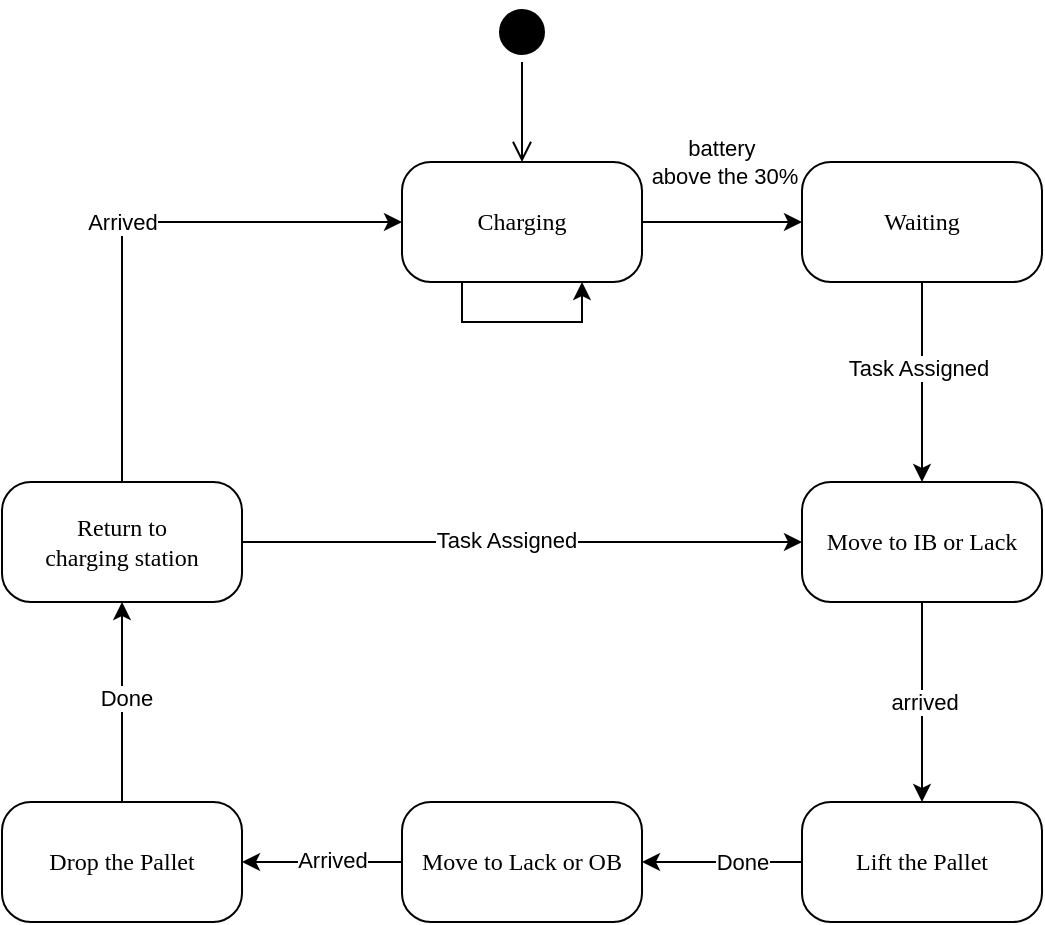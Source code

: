 <mxfile version="24.5.3" type="device">
  <diagram name="Page-1" id="58cdce13-f638-feb5-8d6f-7d28b1aa9fa0">
    <mxGraphModel dx="989" dy="581" grid="1" gridSize="10" guides="1" tooltips="1" connect="1" arrows="1" fold="1" page="1" pageScale="1" pageWidth="1100" pageHeight="850" background="none" math="0" shadow="0">
      <root>
        <mxCell id="0" />
        <mxCell id="1" parent="0" />
        <mxCell id="382b91b5511bd0f7-1" value="" style="ellipse;html=1;shape=startState;fillColor=#000000;strokeColor=#000000;rounded=1;shadow=0;comic=0;labelBackgroundColor=none;fontFamily=Verdana;fontSize=12;fontColor=#000000;align=center;direction=south;" parent="1" vertex="1">
          <mxGeometry x="365" y="60" width="30" height="30" as="geometry" />
        </mxCell>
        <mxCell id="-fx093ncS0PglkyHCJIT-4" value="" style="edgeStyle=orthogonalEdgeStyle;rounded=0;orthogonalLoop=1;jettySize=auto;html=1;" edge="1" parent="1" source="382b91b5511bd0f7-6" target="-fx093ncS0PglkyHCJIT-3">
          <mxGeometry relative="1" as="geometry" />
        </mxCell>
        <mxCell id="-fx093ncS0PglkyHCJIT-21" value="battery&amp;nbsp;&lt;div&gt;above the 30%&lt;/div&gt;" style="edgeLabel;html=1;align=center;verticalAlign=middle;resizable=0;points=[];" vertex="1" connectable="0" parent="-fx093ncS0PglkyHCJIT-4">
          <mxGeometry x="0.034" y="3" relative="1" as="geometry">
            <mxPoint x="-1" y="-27" as="offset" />
          </mxGeometry>
        </mxCell>
        <mxCell id="382b91b5511bd0f7-6" value="Charging" style="rounded=1;whiteSpace=wrap;html=1;arcSize=24;fillColor=#FFFFFF;strokeColor=#000000;shadow=0;comic=0;labelBackgroundColor=none;fontFamily=Verdana;fontSize=12;fontColor=#000000;align=center;" parent="1" vertex="1">
          <mxGeometry x="320" y="140" width="120" height="60" as="geometry" />
        </mxCell>
        <mxCell id="2a3bc250acf0617d-9" style="edgeStyle=orthogonalEdgeStyle;html=1;labelBackgroundColor=none;endArrow=open;endSize=8;strokeColor=#000000;fontFamily=Verdana;fontSize=12;align=left;" parent="1" source="382b91b5511bd0f7-1" target="382b91b5511bd0f7-6" edge="1">
          <mxGeometry relative="1" as="geometry" />
        </mxCell>
        <mxCell id="-fx093ncS0PglkyHCJIT-7" value="" style="edgeStyle=orthogonalEdgeStyle;rounded=0;orthogonalLoop=1;jettySize=auto;html=1;entryX=0.5;entryY=1;entryDx=0;entryDy=0;" edge="1" parent="1" source="-fx093ncS0PglkyHCJIT-3" target="-fx093ncS0PglkyHCJIT-8">
          <mxGeometry relative="1" as="geometry">
            <mxPoint x="580" y="260" as="targetPoint" />
          </mxGeometry>
        </mxCell>
        <mxCell id="-fx093ncS0PglkyHCJIT-22" value="Task Assigned" style="edgeLabel;html=1;align=center;verticalAlign=middle;resizable=0;points=[];" vertex="1" connectable="0" parent="-fx093ncS0PglkyHCJIT-7">
          <mxGeometry x="-0.151" y="-2" relative="1" as="geometry">
            <mxPoint as="offset" />
          </mxGeometry>
        </mxCell>
        <mxCell id="-fx093ncS0PglkyHCJIT-3" value="Waiting" style="whiteSpace=wrap;html=1;fontFamily=Verdana;fillColor=#FFFFFF;strokeColor=#000000;fontColor=#000000;rounded=1;arcSize=24;shadow=0;comic=0;labelBackgroundColor=none;" vertex="1" parent="1">
          <mxGeometry x="520" y="140" width="120" height="60" as="geometry" />
        </mxCell>
        <mxCell id="-fx093ncS0PglkyHCJIT-11" value="" style="edgeStyle=orthogonalEdgeStyle;rounded=0;orthogonalLoop=1;jettySize=auto;html=1;" edge="1" parent="1" source="-fx093ncS0PglkyHCJIT-8" target="-fx093ncS0PglkyHCJIT-10">
          <mxGeometry relative="1" as="geometry" />
        </mxCell>
        <mxCell id="-fx093ncS0PglkyHCJIT-23" value="arrived" style="edgeLabel;html=1;align=center;verticalAlign=middle;resizable=0;points=[];" vertex="1" connectable="0" parent="-fx093ncS0PglkyHCJIT-11">
          <mxGeometry x="-0.013" y="1" relative="1" as="geometry">
            <mxPoint as="offset" />
          </mxGeometry>
        </mxCell>
        <mxCell id="-fx093ncS0PglkyHCJIT-8" value="Move to IB or Lack" style="whiteSpace=wrap;html=1;fontFamily=Verdana;fillColor=#FFFFFF;strokeColor=#000000;fontColor=#000000;rounded=1;arcSize=24;shadow=0;comic=0;labelBackgroundColor=none;flipV=0;direction=west;" vertex="1" parent="1">
          <mxGeometry x="520" y="300" width="120" height="60" as="geometry" />
        </mxCell>
        <mxCell id="-fx093ncS0PglkyHCJIT-13" value="" style="edgeStyle=orthogonalEdgeStyle;rounded=0;orthogonalLoop=1;jettySize=auto;html=1;" edge="1" parent="1" source="-fx093ncS0PglkyHCJIT-10" target="-fx093ncS0PglkyHCJIT-12">
          <mxGeometry relative="1" as="geometry" />
        </mxCell>
        <mxCell id="-fx093ncS0PglkyHCJIT-25" value="Done" style="edgeLabel;html=1;align=center;verticalAlign=middle;resizable=0;points=[];" vertex="1" connectable="0" parent="-fx093ncS0PglkyHCJIT-13">
          <mxGeometry x="-0.24" relative="1" as="geometry">
            <mxPoint as="offset" />
          </mxGeometry>
        </mxCell>
        <mxCell id="-fx093ncS0PglkyHCJIT-10" value="Lift the Pallet" style="whiteSpace=wrap;html=1;fontFamily=Verdana;fillColor=#FFFFFF;strokeColor=#000000;fontColor=#000000;rounded=1;arcSize=24;shadow=0;comic=0;labelBackgroundColor=none;flipV=0;direction=west;" vertex="1" parent="1">
          <mxGeometry x="520" y="460" width="120" height="60" as="geometry" />
        </mxCell>
        <mxCell id="-fx093ncS0PglkyHCJIT-15" value="" style="edgeStyle=orthogonalEdgeStyle;rounded=0;orthogonalLoop=1;jettySize=auto;html=1;" edge="1" parent="1" source="-fx093ncS0PglkyHCJIT-12" target="-fx093ncS0PglkyHCJIT-14">
          <mxGeometry relative="1" as="geometry" />
        </mxCell>
        <mxCell id="-fx093ncS0PglkyHCJIT-28" value="Arrived" style="edgeLabel;html=1;align=center;verticalAlign=middle;resizable=0;points=[];" vertex="1" connectable="0" parent="-fx093ncS0PglkyHCJIT-15">
          <mxGeometry x="-0.12" y="-1" relative="1" as="geometry">
            <mxPoint as="offset" />
          </mxGeometry>
        </mxCell>
        <mxCell id="-fx093ncS0PglkyHCJIT-12" value="Move to Lack or OB" style="whiteSpace=wrap;html=1;fontFamily=Verdana;fillColor=#FFFFFF;strokeColor=#000000;fontColor=#000000;rounded=1;arcSize=24;shadow=0;comic=0;labelBackgroundColor=none;flipV=0;direction=west;" vertex="1" parent="1">
          <mxGeometry x="320" y="460" width="120" height="60" as="geometry" />
        </mxCell>
        <mxCell id="-fx093ncS0PglkyHCJIT-17" value="" style="edgeStyle=orthogonalEdgeStyle;rounded=0;orthogonalLoop=1;jettySize=auto;html=1;" edge="1" parent="1" source="-fx093ncS0PglkyHCJIT-14" target="-fx093ncS0PglkyHCJIT-16">
          <mxGeometry relative="1" as="geometry" />
        </mxCell>
        <mxCell id="-fx093ncS0PglkyHCJIT-29" value="Done" style="edgeLabel;html=1;align=center;verticalAlign=middle;resizable=0;points=[];" vertex="1" connectable="0" parent="-fx093ncS0PglkyHCJIT-17">
          <mxGeometry x="0.054" y="-2" relative="1" as="geometry">
            <mxPoint as="offset" />
          </mxGeometry>
        </mxCell>
        <mxCell id="-fx093ncS0PglkyHCJIT-14" value="Drop the Pallet" style="whiteSpace=wrap;html=1;fontFamily=Verdana;fillColor=#FFFFFF;strokeColor=#000000;fontColor=#000000;rounded=1;arcSize=24;shadow=0;comic=0;labelBackgroundColor=none;flipV=1;direction=west;" vertex="1" parent="1">
          <mxGeometry x="120" y="460" width="120" height="60" as="geometry" />
        </mxCell>
        <mxCell id="-fx093ncS0PglkyHCJIT-18" style="edgeStyle=orthogonalEdgeStyle;rounded=0;orthogonalLoop=1;jettySize=auto;html=1;entryX=0;entryY=0.5;entryDx=0;entryDy=0;" edge="1" parent="1" source="-fx093ncS0PglkyHCJIT-16" target="382b91b5511bd0f7-6">
          <mxGeometry relative="1" as="geometry">
            <Array as="points">
              <mxPoint x="180" y="170" />
            </Array>
          </mxGeometry>
        </mxCell>
        <mxCell id="-fx093ncS0PglkyHCJIT-31" value="Arrived" style="edgeLabel;html=1;align=center;verticalAlign=middle;resizable=0;points=[];" vertex="1" connectable="0" parent="-fx093ncS0PglkyHCJIT-18">
          <mxGeometry x="-0.052" y="-1" relative="1" as="geometry">
            <mxPoint x="-1" y="-2" as="offset" />
          </mxGeometry>
        </mxCell>
        <mxCell id="-fx093ncS0PglkyHCJIT-19" style="edgeStyle=orthogonalEdgeStyle;rounded=0;orthogonalLoop=1;jettySize=auto;html=1;" edge="1" parent="1" source="-fx093ncS0PglkyHCJIT-16" target="-fx093ncS0PglkyHCJIT-8">
          <mxGeometry relative="1" as="geometry">
            <mxPoint x="520.0" y="330.0" as="targetPoint" />
            <Array as="points" />
          </mxGeometry>
        </mxCell>
        <mxCell id="-fx093ncS0PglkyHCJIT-30" value="Task Assigned" style="edgeLabel;html=1;align=center;verticalAlign=middle;resizable=0;points=[];" vertex="1" connectable="0" parent="-fx093ncS0PglkyHCJIT-19">
          <mxGeometry x="-0.059" y="1" relative="1" as="geometry">
            <mxPoint as="offset" />
          </mxGeometry>
        </mxCell>
        <mxCell id="-fx093ncS0PglkyHCJIT-16" value="Return to&lt;div&gt;charging station&lt;/div&gt;" style="whiteSpace=wrap;html=1;fontFamily=Verdana;fillColor=#FFFFFF;strokeColor=#000000;fontColor=#000000;rounded=1;arcSize=24;shadow=0;comic=0;labelBackgroundColor=none;flipV=1;direction=west;" vertex="1" parent="1">
          <mxGeometry x="120" y="300" width="120" height="60" as="geometry" />
        </mxCell>
        <mxCell id="-fx093ncS0PglkyHCJIT-20" style="edgeStyle=orthogonalEdgeStyle;rounded=0;orthogonalLoop=1;jettySize=auto;html=1;entryX=0.75;entryY=1;entryDx=0;entryDy=0;" edge="1" parent="1" source="382b91b5511bd0f7-6" target="382b91b5511bd0f7-6">
          <mxGeometry relative="1" as="geometry">
            <Array as="points">
              <mxPoint x="350" y="220" />
              <mxPoint x="410" y="220" />
            </Array>
          </mxGeometry>
        </mxCell>
      </root>
    </mxGraphModel>
  </diagram>
</mxfile>
